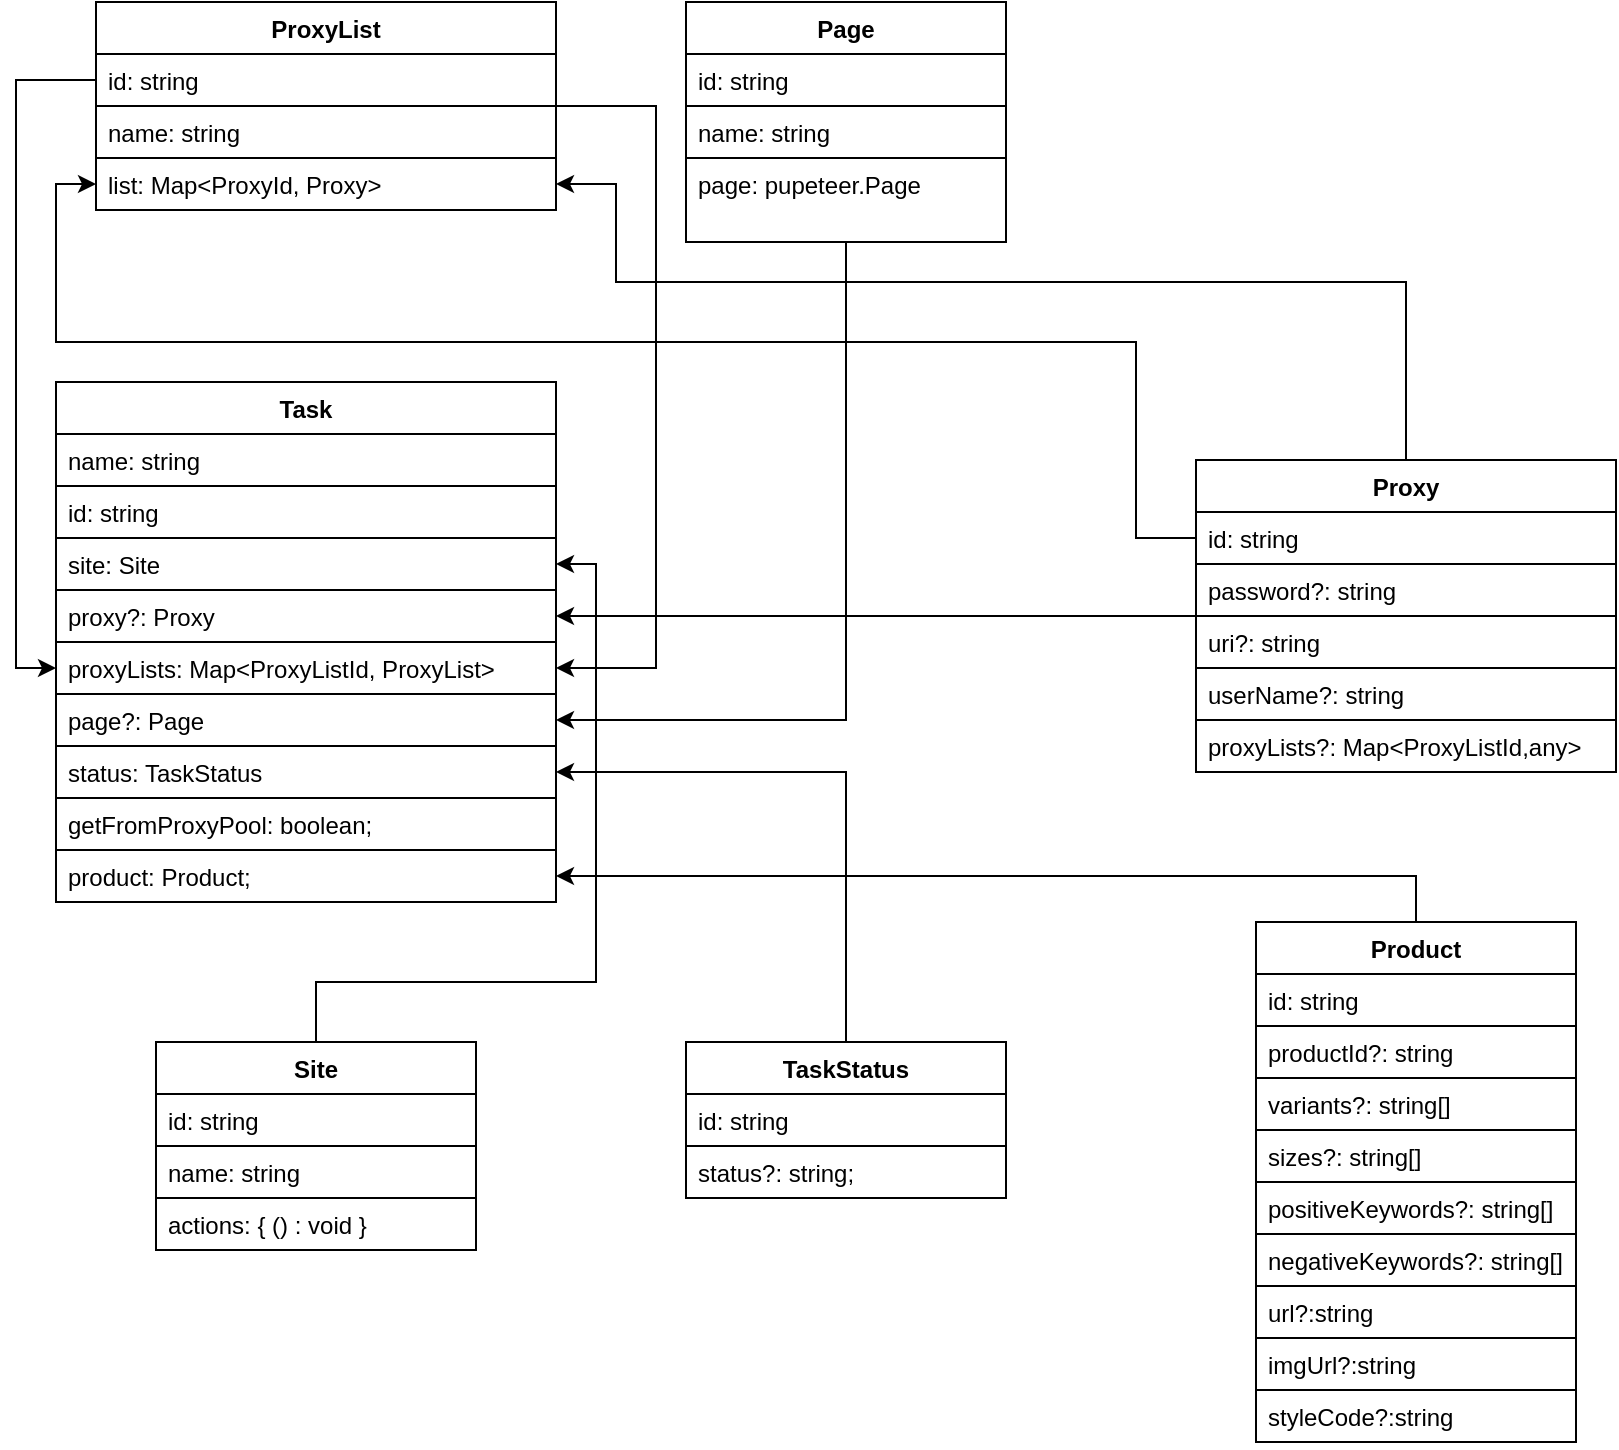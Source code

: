 <mxfile version="12.2.6" type="device" pages="1"><diagram id="fKB2ySFvgCv7OzzOeJCu" name="Page-1"><mxGraphModel dx="1408" dy="787" grid="1" gridSize="10" guides="1" tooltips="1" connect="1" arrows="1" fold="1" page="1" pageScale="1" pageWidth="850" pageHeight="1100" math="0" shadow="0"><root><mxCell id="0"/><mxCell id="1" parent="0"/><mxCell id="7Ren5SItQdW1PlS49IRg-5" style="edgeStyle=orthogonalEdgeStyle;rounded=0;orthogonalLoop=1;jettySize=auto;html=1;exitX=0.5;exitY=0;exitDx=0;exitDy=0;entryX=1;entryY=0.5;entryDx=0;entryDy=0;" parent="1" source="2K-QOCA20s5IesyKjKHg-1" target="7Ren5SItQdW1PlS49IRg-1" edge="1"><mxGeometry relative="1" as="geometry"><Array as="points"><mxPoint x="705" y="180"/><mxPoint x="310" y="180"/><mxPoint x="310" y="131"/></Array></mxGeometry></mxCell><mxCell id="7Ren5SItQdW1PlS49IRg-9" style="edgeStyle=orthogonalEdgeStyle;rounded=0;orthogonalLoop=1;jettySize=auto;html=1;entryX=1;entryY=0.5;entryDx=0;entryDy=0;" parent="1" source="2K-QOCA20s5IesyKjKHg-1" target="2K-QOCA20s5IesyKjKHg-38" edge="1"><mxGeometry relative="1" as="geometry"/></mxCell><mxCell id="2K-QOCA20s5IesyKjKHg-1" value="Proxy&#10;" style="swimlane;fontStyle=1;align=center;verticalAlign=top;childLayout=stackLayout;horizontal=1;startSize=26;horizontalStack=0;resizeParent=1;resizeParentMax=0;resizeLast=0;collapsible=1;marginBottom=0;" parent="1" vertex="1"><mxGeometry x="600" y="269" width="210" height="156" as="geometry"/></mxCell><mxCell id="2K-QOCA20s5IesyKjKHg-6" value="id: string" style="text;strokeColor=#000000;fillColor=none;align=left;verticalAlign=top;spacingLeft=4;spacingRight=4;overflow=hidden;rotatable=0;points=[[0,0.5],[1,0.5]];portConstraint=eastwest;perimeterSpacing=0;" parent="2K-QOCA20s5IesyKjKHg-1" vertex="1"><mxGeometry y="26" width="210" height="26" as="geometry"/></mxCell><mxCell id="2K-QOCA20s5IesyKjKHg-7" value="password?: string" style="text;strokeColor=#000000;fillColor=none;align=left;verticalAlign=top;spacingLeft=4;spacingRight=4;overflow=hidden;rotatable=0;points=[[0,0.5],[1,0.5]];portConstraint=eastwest;" parent="2K-QOCA20s5IesyKjKHg-1" vertex="1"><mxGeometry y="52" width="210" height="26" as="geometry"/></mxCell><mxCell id="2K-QOCA20s5IesyKjKHg-8" value="uri?: string" style="text;strokeColor=#000000;fillColor=none;align=left;verticalAlign=top;spacingLeft=4;spacingRight=4;overflow=hidden;rotatable=0;points=[[0,0.5],[1,0.5]];portConstraint=eastwest;" parent="2K-QOCA20s5IesyKjKHg-1" vertex="1"><mxGeometry y="78" width="210" height="26" as="geometry"/></mxCell><mxCell id="2K-QOCA20s5IesyKjKHg-9" value="userName?: string" style="text;strokeColor=#000000;fillColor=none;align=left;verticalAlign=top;spacingLeft=4;spacingRight=4;overflow=hidden;rotatable=0;points=[[0,0.5],[1,0.5]];portConstraint=eastwest;" parent="2K-QOCA20s5IesyKjKHg-1" vertex="1"><mxGeometry y="104" width="210" height="26" as="geometry"/></mxCell><mxCell id="2K-QOCA20s5IesyKjKHg-105" value="proxyLists?: Map&lt;ProxyListId,any&gt;" style="text;strokeColor=#000000;fillColor=none;align=left;verticalAlign=top;spacingLeft=4;spacingRight=4;overflow=hidden;rotatable=0;points=[[0,0.5],[1,0.5]];portConstraint=eastwest;" parent="2K-QOCA20s5IesyKjKHg-1" vertex="1"><mxGeometry y="130" width="210" height="26" as="geometry"/></mxCell><mxCell id="7Ren5SItQdW1PlS49IRg-15" style="edgeStyle=orthogonalEdgeStyle;rounded=0;orthogonalLoop=1;jettySize=auto;html=1;entryX=1;entryY=0.5;entryDx=0;entryDy=0;" parent="1" source="2K-QOCA20s5IesyKjKHg-28" target="2K-QOCA20s5IesyKjKHg-83" edge="1"><mxGeometry relative="1" as="geometry"><Array as="points"><mxPoint x="330" y="92"/><mxPoint x="330" y="373"/></Array></mxGeometry></mxCell><mxCell id="2K-QOCA20s5IesyKjKHg-28" value="ProxyList" style="swimlane;fontStyle=1;align=center;verticalAlign=top;childLayout=stackLayout;horizontal=1;startSize=26;horizontalStack=0;resizeParent=1;resizeParentMax=0;resizeLast=0;collapsible=1;marginBottom=0;" parent="1" vertex="1"><mxGeometry x="50" y="40" width="230" height="104" as="geometry"/></mxCell><mxCell id="2K-QOCA20s5IesyKjKHg-30" value="id: string" style="text;strokeColor=#000000;fillColor=none;align=left;verticalAlign=top;spacingLeft=4;spacingRight=4;overflow=hidden;rotatable=0;points=[[0,0.5],[1,0.5]];portConstraint=eastwest;perimeterSpacing=0;" parent="2K-QOCA20s5IesyKjKHg-28" vertex="1"><mxGeometry y="26" width="230" height="26" as="geometry"/></mxCell><mxCell id="2K-QOCA20s5IesyKjKHg-31" value="name: string " style="text;strokeColor=#000000;fillColor=none;align=left;verticalAlign=top;spacingLeft=4;spacingRight=4;overflow=hidden;rotatable=0;points=[[0,0.5],[1,0.5]];portConstraint=eastwest;" parent="2K-QOCA20s5IesyKjKHg-28" vertex="1"><mxGeometry y="52" width="230" height="26" as="geometry"/></mxCell><mxCell id="7Ren5SItQdW1PlS49IRg-1" value="list: Map&lt;ProxyId, Proxy&gt;" style="text;strokeColor=#000000;fillColor=none;align=left;verticalAlign=top;spacingLeft=4;spacingRight=4;overflow=hidden;rotatable=0;points=[[0,0.5],[1,0.5]];portConstraint=eastwest;" parent="2K-QOCA20s5IesyKjKHg-28" vertex="1"><mxGeometry y="78" width="230" height="26" as="geometry"/></mxCell><mxCell id="2K-QOCA20s5IesyKjKHg-34" value="Task" style="swimlane;fontStyle=1;align=center;verticalAlign=top;childLayout=stackLayout;horizontal=1;startSize=26;horizontalStack=0;resizeParent=1;resizeParentMax=0;resizeLast=0;collapsible=1;marginBottom=0;" parent="1" vertex="1"><mxGeometry x="30" y="230" width="250" height="260" as="geometry"/></mxCell><mxCell id="2K-QOCA20s5IesyKjKHg-36" value="name: string" style="text;strokeColor=#000000;fillColor=none;align=left;verticalAlign=top;spacingLeft=4;spacingRight=4;overflow=hidden;rotatable=0;points=[[0,0.5],[1,0.5]];portConstraint=eastwest;perimeterSpacing=0;" parent="2K-QOCA20s5IesyKjKHg-34" vertex="1"><mxGeometry y="26" width="250" height="26" as="geometry"/></mxCell><mxCell id="2K-QOCA20s5IesyKjKHg-35" value="id: string" style="text;strokeColor=none;fillColor=none;align=left;verticalAlign=top;spacingLeft=4;spacingRight=4;overflow=hidden;rotatable=0;points=[[0,0.5],[1,0.5]];portConstraint=eastwest;" parent="2K-QOCA20s5IesyKjKHg-34" vertex="1"><mxGeometry y="52" width="250" height="26" as="geometry"/></mxCell><mxCell id="2K-QOCA20s5IesyKjKHg-37" value="site: Site" style="text;strokeColor=#000000;fillColor=none;align=left;verticalAlign=top;spacingLeft=4;spacingRight=4;overflow=hidden;rotatable=0;points=[[0,0.5],[1,0.5]];portConstraint=eastwest;" parent="2K-QOCA20s5IesyKjKHg-34" vertex="1"><mxGeometry y="78" width="250" height="26" as="geometry"/></mxCell><mxCell id="2K-QOCA20s5IesyKjKHg-38" value="proxy?: Proxy" style="text;strokeColor=#000000;fillColor=none;align=left;verticalAlign=top;spacingLeft=4;spacingRight=4;overflow=hidden;rotatable=0;points=[[0,0.5],[1,0.5]];portConstraint=eastwest;" parent="2K-QOCA20s5IesyKjKHg-34" vertex="1"><mxGeometry y="104" width="250" height="26" as="geometry"/></mxCell><mxCell id="2K-QOCA20s5IesyKjKHg-83" value="proxyLists: Map&lt;ProxyListId, ProxyList&gt;" style="text;strokeColor=#000000;fillColor=none;align=left;verticalAlign=top;spacingLeft=4;spacingRight=4;overflow=hidden;rotatable=0;points=[[0,0.5],[1,0.5]];portConstraint=eastwest;" parent="2K-QOCA20s5IesyKjKHg-34" vertex="1"><mxGeometry y="130" width="250" height="26" as="geometry"/></mxCell><mxCell id="2K-QOCA20s5IesyKjKHg-39" value="page?: Page" style="text;strokeColor=#000000;fillColor=none;align=left;verticalAlign=top;spacingLeft=4;spacingRight=4;overflow=hidden;rotatable=0;points=[[0,0.5],[1,0.5]];portConstraint=eastwest;" parent="2K-QOCA20s5IesyKjKHg-34" vertex="1"><mxGeometry y="156" width="250" height="26" as="geometry"/></mxCell><mxCell id="2K-QOCA20s5IesyKjKHg-89" value="status: TaskStatus" style="text;strokeColor=#000000;fillColor=none;align=left;verticalAlign=top;spacingLeft=4;spacingRight=4;overflow=hidden;rotatable=0;points=[[0,0.5],[1,0.5]];portConstraint=eastwest;" parent="2K-QOCA20s5IesyKjKHg-34" vertex="1"><mxGeometry y="182" width="250" height="26" as="geometry"/></mxCell><mxCell id="7Ren5SItQdW1PlS49IRg-3" value="getFromProxyPool: boolean;" style="text;strokeColor=#000000;fillColor=none;align=left;verticalAlign=top;spacingLeft=4;spacingRight=4;overflow=hidden;rotatable=0;points=[[0,0.5],[1,0.5]];portConstraint=eastwest;" parent="2K-QOCA20s5IesyKjKHg-34" vertex="1"><mxGeometry y="208" width="250" height="26" as="geometry"/></mxCell><mxCell id="jzcXPh7orGu0QeFuvi1x-9" value="product: Product;" style="text;strokeColor=#000000;fillColor=none;align=left;verticalAlign=top;spacingLeft=4;spacingRight=4;overflow=hidden;rotatable=0;points=[[0,0.5],[1,0.5]];portConstraint=eastwest;" parent="2K-QOCA20s5IesyKjKHg-34" vertex="1"><mxGeometry y="234" width="250" height="26" as="geometry"/></mxCell><mxCell id="7Ren5SItQdW1PlS49IRg-12" style="edgeStyle=orthogonalEdgeStyle;rounded=0;orthogonalLoop=1;jettySize=auto;html=1;exitX=0.5;exitY=0;exitDx=0;exitDy=0;" parent="1" source="2K-QOCA20s5IesyKjKHg-58" target="2K-QOCA20s5IesyKjKHg-89" edge="1"><mxGeometry relative="1" as="geometry"/></mxCell><mxCell id="2K-QOCA20s5IesyKjKHg-58" value="TaskStatus" style="swimlane;fontStyle=1;align=center;verticalAlign=top;childLayout=stackLayout;horizontal=1;startSize=26;horizontalStack=0;resizeParent=1;resizeParentMax=0;resizeLast=0;collapsible=1;marginBottom=0;" parent="1" vertex="1"><mxGeometry x="345" y="560" width="160" height="78" as="geometry"/></mxCell><mxCell id="2K-QOCA20s5IesyKjKHg-59" value="id: string" style="text;strokeColor=none;fillColor=none;align=left;verticalAlign=top;spacingLeft=4;spacingRight=4;overflow=hidden;rotatable=0;points=[[0,0.5],[1,0.5]];portConstraint=eastwest;" parent="2K-QOCA20s5IesyKjKHg-58" vertex="1"><mxGeometry y="26" width="160" height="26" as="geometry"/></mxCell><mxCell id="2K-QOCA20s5IesyKjKHg-60" value="status?: string;" style="text;strokeColor=#000000;fillColor=none;align=left;verticalAlign=top;spacingLeft=4;spacingRight=4;overflow=hidden;rotatable=0;points=[[0,0.5],[1,0.5]];portConstraint=eastwest;perimeterSpacing=0;" parent="2K-QOCA20s5IesyKjKHg-58" vertex="1"><mxGeometry y="52" width="160" height="26" as="geometry"/></mxCell><mxCell id="7Ren5SItQdW1PlS49IRg-8" style="edgeStyle=orthogonalEdgeStyle;rounded=0;orthogonalLoop=1;jettySize=auto;html=1;exitX=0.5;exitY=0;exitDx=0;exitDy=0;entryX=1;entryY=0.5;entryDx=0;entryDy=0;" parent="1" source="2K-QOCA20s5IesyKjKHg-64" target="2K-QOCA20s5IesyKjKHg-37" edge="1"><mxGeometry relative="1" as="geometry"><Array as="points"><mxPoint x="160" y="530"/><mxPoint x="300" y="530"/><mxPoint x="300" y="321"/></Array></mxGeometry></mxCell><mxCell id="2K-QOCA20s5IesyKjKHg-64" value="Site" style="swimlane;fontStyle=1;align=center;verticalAlign=top;childLayout=stackLayout;horizontal=1;startSize=26;horizontalStack=0;resizeParent=1;resizeParentMax=0;resizeLast=0;collapsible=1;marginBottom=0;" parent="1" vertex="1"><mxGeometry x="80" y="560" width="160" height="104" as="geometry"/></mxCell><mxCell id="2K-QOCA20s5IesyKjKHg-65" value="id: string" style="text;strokeColor=none;fillColor=none;align=left;verticalAlign=top;spacingLeft=4;spacingRight=4;overflow=hidden;rotatable=0;points=[[0,0.5],[1,0.5]];portConstraint=eastwest;" parent="2K-QOCA20s5IesyKjKHg-64" vertex="1"><mxGeometry y="26" width="160" height="26" as="geometry"/></mxCell><mxCell id="2K-QOCA20s5IesyKjKHg-66" value="name: string" style="text;strokeColor=#000000;fillColor=none;align=left;verticalAlign=top;spacingLeft=4;spacingRight=4;overflow=hidden;rotatable=0;points=[[0,0.5],[1,0.5]];portConstraint=eastwest;perimeterSpacing=0;" parent="2K-QOCA20s5IesyKjKHg-64" vertex="1"><mxGeometry y="52" width="160" height="26" as="geometry"/></mxCell><mxCell id="2K-QOCA20s5IesyKjKHg-67" value="actions: { () : void }" style="text;strokeColor=#000000;fillColor=none;align=left;verticalAlign=top;spacingLeft=4;spacingRight=4;overflow=hidden;rotatable=0;points=[[0,0.5],[1,0.5]];portConstraint=eastwest;" parent="2K-QOCA20s5IesyKjKHg-64" vertex="1"><mxGeometry y="78" width="160" height="26" as="geometry"/></mxCell><mxCell id="7Ren5SItQdW1PlS49IRg-11" style="edgeStyle=orthogonalEdgeStyle;rounded=0;orthogonalLoop=1;jettySize=auto;html=1;entryX=1;entryY=0.5;entryDx=0;entryDy=0;" parent="1" source="2K-QOCA20s5IesyKjKHg-71" target="2K-QOCA20s5IesyKjKHg-39" edge="1"><mxGeometry relative="1" as="geometry"/></mxCell><mxCell id="2K-QOCA20s5IesyKjKHg-71" value="Page" style="swimlane;fontStyle=1;align=center;verticalAlign=top;childLayout=stackLayout;horizontal=1;startSize=26;horizontalStack=0;resizeParent=1;resizeParentMax=0;resizeLast=0;collapsible=1;marginBottom=0;" parent="1" vertex="1"><mxGeometry x="345" y="40" width="160" height="120" as="geometry"/></mxCell><mxCell id="2K-QOCA20s5IesyKjKHg-72" value="id: string" style="text;strokeColor=#000000;fillColor=none;align=left;verticalAlign=top;spacingLeft=4;spacingRight=4;overflow=hidden;rotatable=0;points=[[0,0.5],[1,0.5]];portConstraint=eastwest;perimeterSpacing=0;" parent="2K-QOCA20s5IesyKjKHg-71" vertex="1"><mxGeometry y="26" width="160" height="26" as="geometry"/></mxCell><mxCell id="2K-QOCA20s5IesyKjKHg-73" value="name: string " style="text;strokeColor=#000000;fillColor=none;align=left;verticalAlign=top;spacingLeft=4;spacingRight=4;overflow=hidden;rotatable=0;points=[[0,0.5],[1,0.5]];portConstraint=eastwest;" parent="2K-QOCA20s5IesyKjKHg-71" vertex="1"><mxGeometry y="52" width="160" height="26" as="geometry"/></mxCell><mxCell id="2K-QOCA20s5IesyKjKHg-74" value="page: pupeteer.Page" style="text;strokeColor=#000000;fillColor=none;align=left;verticalAlign=top;spacingLeft=4;spacingRight=4;overflow=hidden;rotatable=0;points=[[0,0.5],[1,0.5]];portConstraint=eastwest;" parent="2K-QOCA20s5IesyKjKHg-71" vertex="1"><mxGeometry y="78" width="160" height="42" as="geometry"/></mxCell><mxCell id="jzcXPh7orGu0QeFuvi1x-11" style="edgeStyle=orthogonalEdgeStyle;rounded=0;orthogonalLoop=1;jettySize=auto;html=1;exitX=0.5;exitY=0;exitDx=0;exitDy=0;" parent="1" source="2K-QOCA20s5IesyKjKHg-75" target="jzcXPh7orGu0QeFuvi1x-9" edge="1"><mxGeometry relative="1" as="geometry"/></mxCell><mxCell id="2K-QOCA20s5IesyKjKHg-75" value="Product" style="swimlane;fontStyle=1;align=center;verticalAlign=top;childLayout=stackLayout;horizontal=1;startSize=26;horizontalStack=0;resizeParent=1;resizeParentMax=0;resizeLast=0;collapsible=1;marginBottom=0;" parent="1" vertex="1"><mxGeometry x="630" y="500" width="160" height="260" as="geometry"/></mxCell><mxCell id="2K-QOCA20s5IesyKjKHg-76" value="id: string" style="text;strokeColor=#000000;fillColor=none;align=left;verticalAlign=top;spacingLeft=4;spacingRight=4;overflow=hidden;rotatable=0;points=[[0,0.5],[1,0.5]];portConstraint=eastwest;perimeterSpacing=0;" parent="2K-QOCA20s5IesyKjKHg-75" vertex="1"><mxGeometry y="26" width="160" height="26" as="geometry"/></mxCell><mxCell id="2K-QOCA20s5IesyKjKHg-77" value="productId?: string" style="text;strokeColor=#000000;fillColor=none;align=left;verticalAlign=top;spacingLeft=4;spacingRight=4;overflow=hidden;rotatable=0;points=[[0,0.5],[1,0.5]];portConstraint=eastwest;" parent="2K-QOCA20s5IesyKjKHg-75" vertex="1"><mxGeometry y="52" width="160" height="26" as="geometry"/></mxCell><mxCell id="jzcXPh7orGu0QeFuvi1x-1" value="variants?: string[]" style="text;strokeColor=#000000;fillColor=none;align=left;verticalAlign=top;spacingLeft=4;spacingRight=4;overflow=hidden;rotatable=0;points=[[0,0.5],[1,0.5]];portConstraint=eastwest;perimeterSpacing=0;" parent="2K-QOCA20s5IesyKjKHg-75" vertex="1"><mxGeometry y="78" width="160" height="26" as="geometry"/></mxCell><mxCell id="jzcXPh7orGu0QeFuvi1x-2" value="sizes?: string[]" style="text;strokeColor=#000000;fillColor=none;align=left;verticalAlign=top;spacingLeft=4;spacingRight=4;overflow=hidden;rotatable=0;points=[[0,0.5],[1,0.5]];portConstraint=eastwest;" parent="2K-QOCA20s5IesyKjKHg-75" vertex="1"><mxGeometry y="104" width="160" height="26" as="geometry"/></mxCell><mxCell id="jzcXPh7orGu0QeFuvi1x-3" value="positiveKeywords?: string[]" style="text;strokeColor=#000000;fillColor=none;align=left;verticalAlign=top;spacingLeft=4;spacingRight=4;overflow=hidden;rotatable=0;points=[[0,0.5],[1,0.5]];portConstraint=eastwest;perimeterSpacing=0;" parent="2K-QOCA20s5IesyKjKHg-75" vertex="1"><mxGeometry y="130" width="160" height="26" as="geometry"/></mxCell><mxCell id="jzcXPh7orGu0QeFuvi1x-4" value="negativeKeywords?: string[]" style="text;strokeColor=#000000;fillColor=none;align=left;verticalAlign=top;spacingLeft=4;spacingRight=4;overflow=hidden;rotatable=0;points=[[0,0.5],[1,0.5]];portConstraint=eastwest;" parent="2K-QOCA20s5IesyKjKHg-75" vertex="1"><mxGeometry y="156" width="160" height="26" as="geometry"/></mxCell><mxCell id="jzcXPh7orGu0QeFuvi1x-5" value="url?:string" style="text;strokeColor=#000000;fillColor=none;align=left;verticalAlign=top;spacingLeft=4;spacingRight=4;overflow=hidden;rotatable=0;points=[[0,0.5],[1,0.5]];portConstraint=eastwest;perimeterSpacing=0;" parent="2K-QOCA20s5IesyKjKHg-75" vertex="1"><mxGeometry y="182" width="160" height="26" as="geometry"/></mxCell><mxCell id="jzcXPh7orGu0QeFuvi1x-6" value="imgUrl?:string" style="text;strokeColor=#000000;fillColor=none;align=left;verticalAlign=top;spacingLeft=4;spacingRight=4;overflow=hidden;rotatable=0;points=[[0,0.5],[1,0.5]];portConstraint=eastwest;" parent="2K-QOCA20s5IesyKjKHg-75" vertex="1"><mxGeometry y="208" width="160" height="26" as="geometry"/></mxCell><mxCell id="jzcXPh7orGu0QeFuvi1x-7" value="styleCode?:string" style="text;strokeColor=#000000;fillColor=none;align=left;verticalAlign=top;spacingLeft=4;spacingRight=4;overflow=hidden;rotatable=0;points=[[0,0.5],[1,0.5]];portConstraint=eastwest;" parent="2K-QOCA20s5IesyKjKHg-75" vertex="1"><mxGeometry y="234" width="160" height="26" as="geometry"/></mxCell><mxCell id="7Ren5SItQdW1PlS49IRg-6" style="edgeStyle=orthogonalEdgeStyle;rounded=0;orthogonalLoop=1;jettySize=auto;html=1;exitX=0;exitY=0.5;exitDx=0;exitDy=0;entryX=0;entryY=0.5;entryDx=0;entryDy=0;" parent="1" source="2K-QOCA20s5IesyKjKHg-6" target="7Ren5SItQdW1PlS49IRg-1" edge="1"><mxGeometry relative="1" as="geometry"><Array as="points"><mxPoint x="570" y="308"/><mxPoint x="570" y="210"/><mxPoint x="30" y="210"/><mxPoint x="30" y="131"/></Array></mxGeometry></mxCell><mxCell id="7Ren5SItQdW1PlS49IRg-14" style="edgeStyle=orthogonalEdgeStyle;rounded=0;orthogonalLoop=1;jettySize=auto;html=1;exitX=0;exitY=0.5;exitDx=0;exitDy=0;entryX=0;entryY=0.5;entryDx=0;entryDy=0;" parent="1" source="2K-QOCA20s5IesyKjKHg-30" target="2K-QOCA20s5IesyKjKHg-83" edge="1"><mxGeometry relative="1" as="geometry"/></mxCell></root></mxGraphModel></diagram></mxfile>